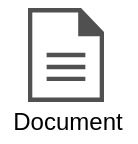 <mxfile version="14.6.13" type="device"><diagram id="0jW8ZerH3nfik4kcozox" name="Seite-1"><mxGraphModel dx="1086" dy="2135" grid="1" gridSize="10" guides="1" tooltips="1" connect="1" arrows="1" fold="1" page="1" pageScale="1" pageWidth="827" pageHeight="1169" math="0" shadow="0"><root><mxCell id="0"/><mxCell id="1" parent="0"/><mxCell id="HsQX2mTsgfn5SdrqaVHl-1" value="" style="group" vertex="1" connectable="0" parent="1"><mxGeometry x="40" y="-1120" width="68" height="71.0" as="geometry"/></mxCell><mxCell id="HsQX2mTsgfn5SdrqaVHl-2" value="Document" style="text;html=1;strokeColor=none;fillColor=none;align=center;verticalAlign=middle;whiteSpace=wrap;rounded=0;" vertex="1" parent="HsQX2mTsgfn5SdrqaVHl-1"><mxGeometry y="51.0" width="68" height="20" as="geometry"/></mxCell><mxCell id="HsQX2mTsgfn5SdrqaVHl-3" value="" style="pointerEvents=1;shadow=0;dashed=0;html=1;strokeColor=none;fillColor=#505050;labelPosition=center;verticalLabelPosition=bottom;verticalAlign=top;outlineConnect=0;align=center;shape=mxgraph.office.concepts.document;" vertex="1" parent="HsQX2mTsgfn5SdrqaVHl-1"><mxGeometry x="14" y="4.0" width="38" height="47" as="geometry"/></mxCell></root></mxGraphModel></diagram></mxfile>
